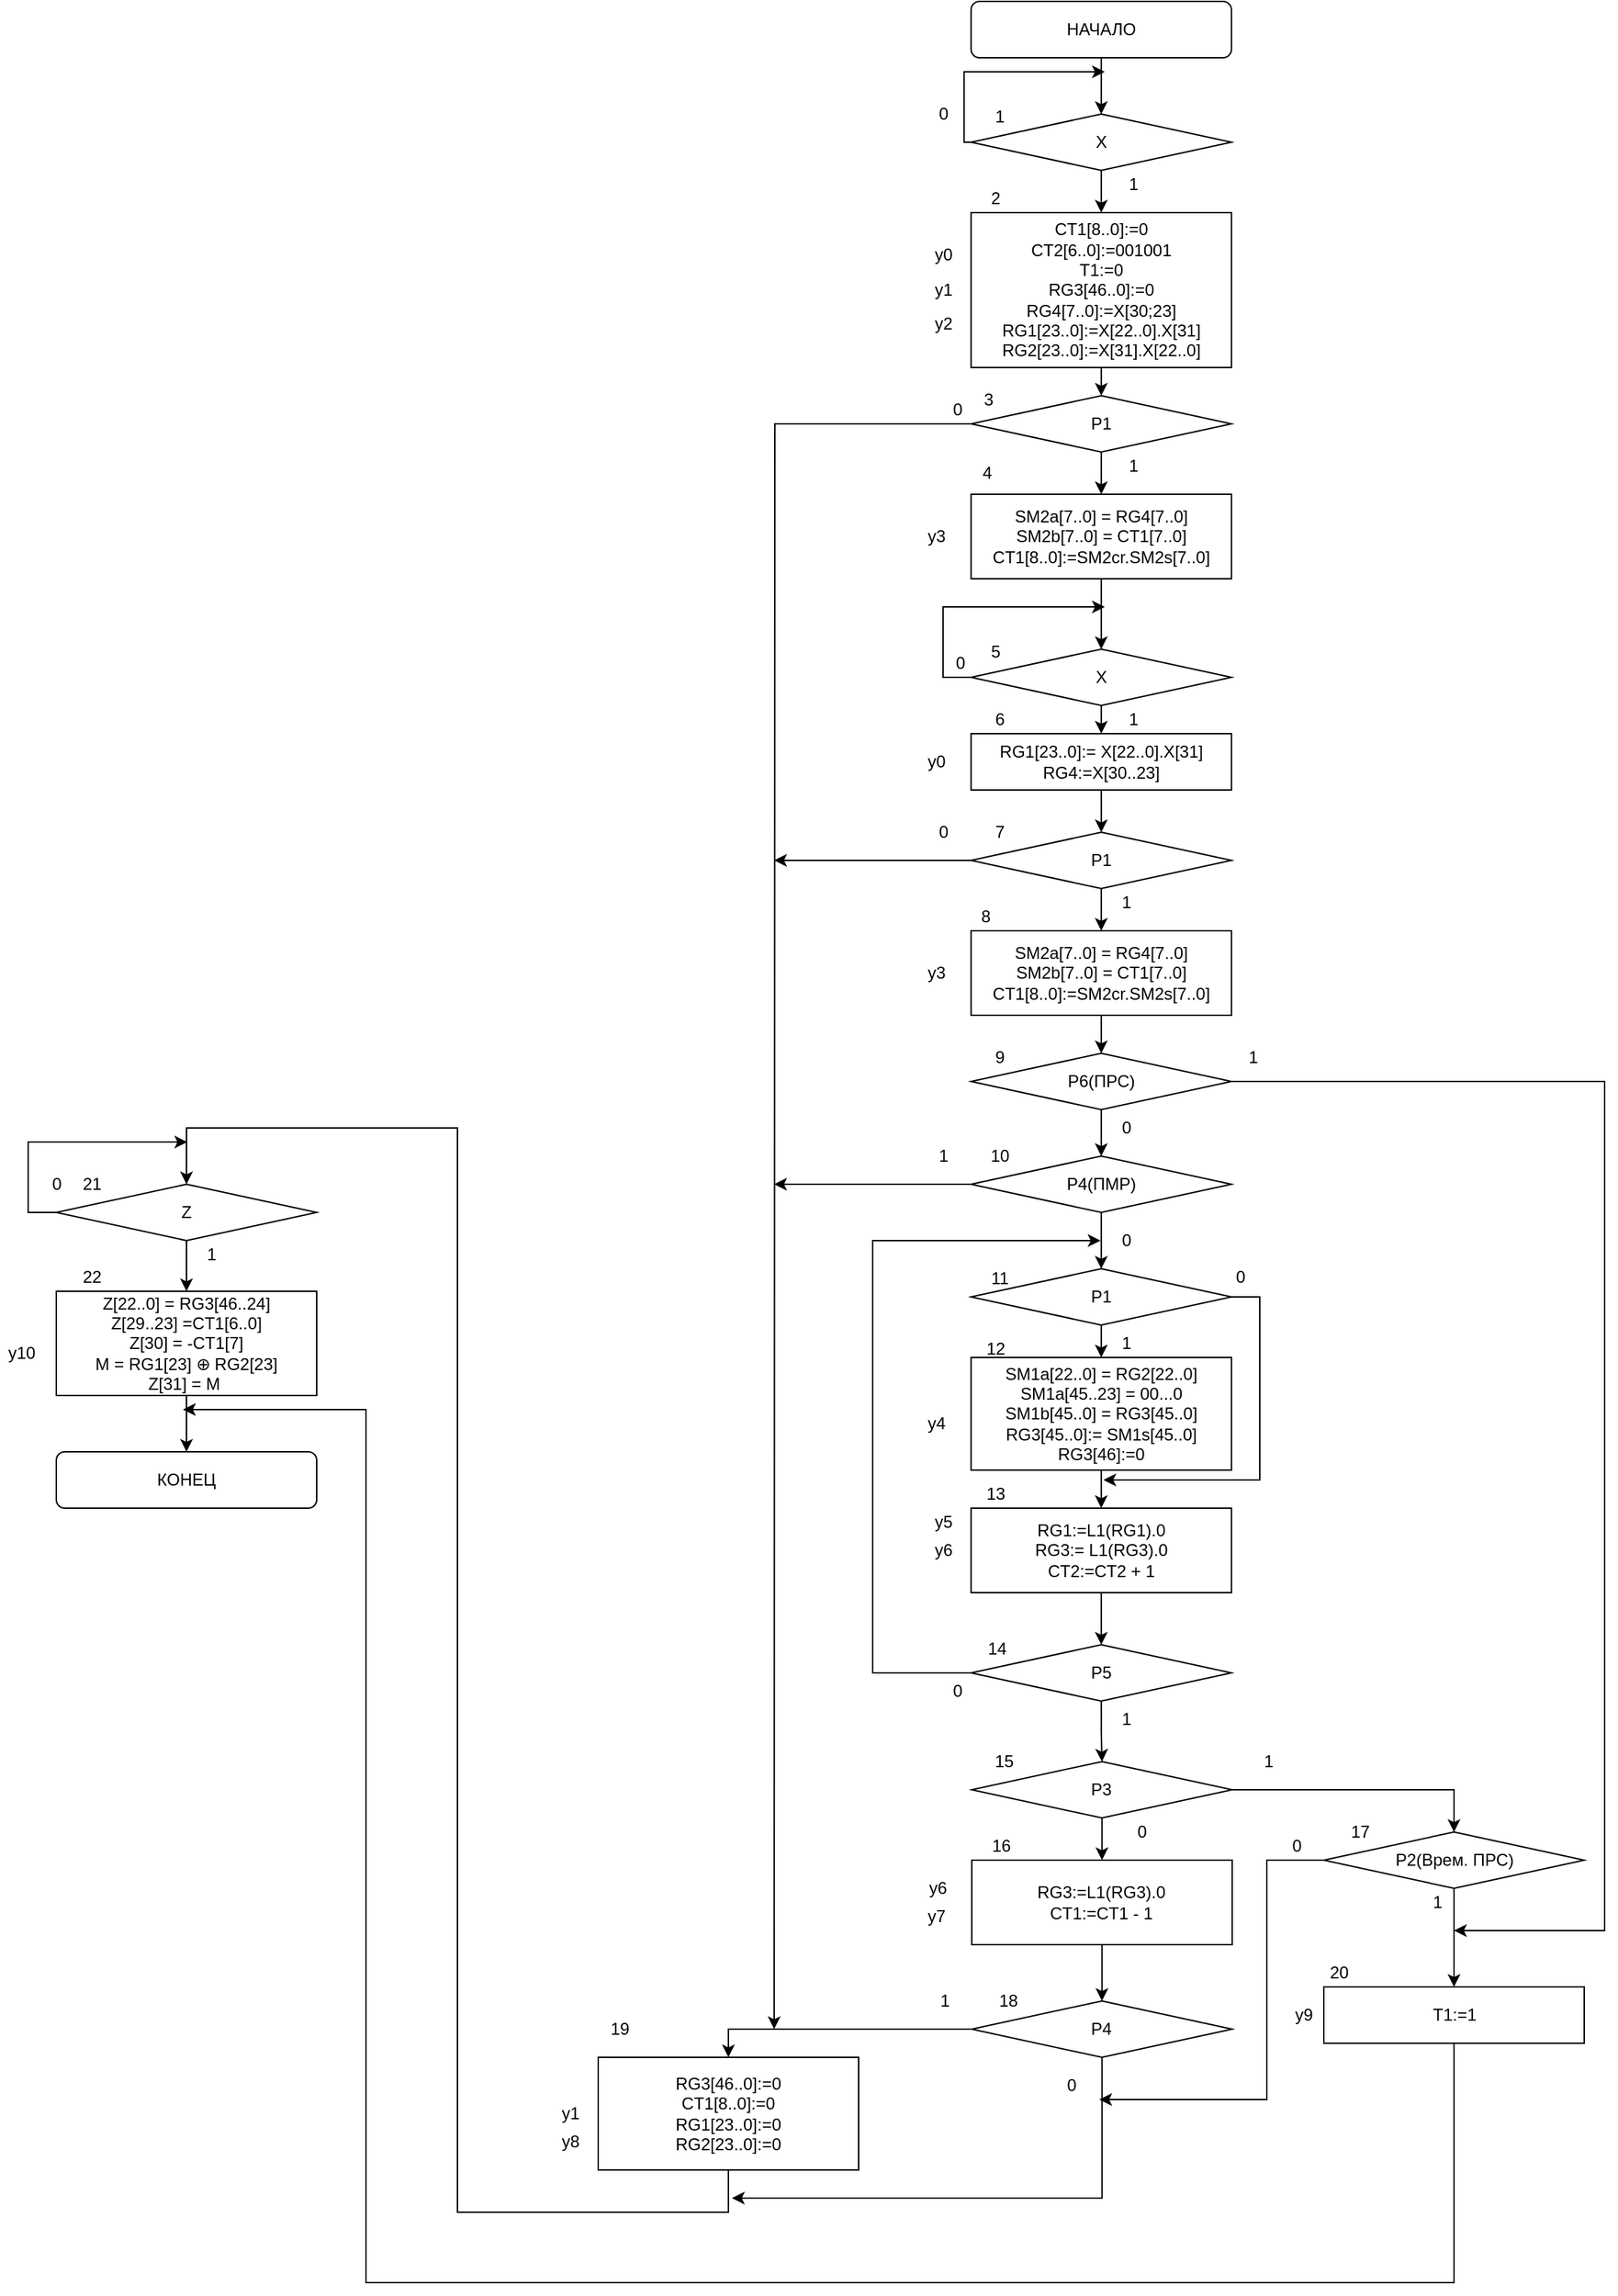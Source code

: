 <mxfile version="18.0.0" type="device"><diagram id="stLkTzRpvDTnw9LRpSov" name="Page-1"><mxGraphModel dx="1662" dy="865" grid="1" gridSize="10" guides="1" tooltips="1" connect="1" arrows="1" fold="1" page="1" pageScale="1" pageWidth="1169" pageHeight="1654" math="0" shadow="0"><root><mxCell id="0"/><mxCell id="1" parent="0"/><mxCell id="jHVl6IzcBRWaeeZbp5hg-3" style="edgeStyle=orthogonalEdgeStyle;rounded=0;orthogonalLoop=1;jettySize=auto;html=1;exitX=0.5;exitY=1;exitDx=0;exitDy=0;entryX=0.5;entryY=0;entryDx=0;entryDy=0;" parent="1" source="jHVl6IzcBRWaeeZbp5hg-1" target="jHVl6IzcBRWaeeZbp5hg-2" edge="1"><mxGeometry relative="1" as="geometry"/></mxCell><mxCell id="jHVl6IzcBRWaeeZbp5hg-1" value="НАЧАЛО" style="rounded=1;whiteSpace=wrap;html=1;" parent="1" vertex="1"><mxGeometry x="699.89" y="10" width="185" height="40" as="geometry"/></mxCell><mxCell id="jHVl6IzcBRWaeeZbp5hg-4" style="edgeStyle=orthogonalEdgeStyle;rounded=0;orthogonalLoop=1;jettySize=auto;html=1;exitX=0;exitY=0.5;exitDx=0;exitDy=0;" parent="1" source="jHVl6IzcBRWaeeZbp5hg-2" edge="1"><mxGeometry relative="1" as="geometry"><mxPoint x="794.89" y="60" as="targetPoint"/><Array as="points"><mxPoint x="694.89" y="110"/><mxPoint x="694.89" y="60"/></Array></mxGeometry></mxCell><mxCell id="jHVl6IzcBRWaeeZbp5hg-7" style="edgeStyle=orthogonalEdgeStyle;rounded=0;orthogonalLoop=1;jettySize=auto;html=1;exitX=0.5;exitY=1;exitDx=0;exitDy=0;entryX=0.5;entryY=0;entryDx=0;entryDy=0;" parent="1" source="jHVl6IzcBRWaeeZbp5hg-2" target="jHVl6IzcBRWaeeZbp5hg-6" edge="1"><mxGeometry relative="1" as="geometry"/></mxCell><mxCell id="jHVl6IzcBRWaeeZbp5hg-2" value="X" style="rhombus;whiteSpace=wrap;html=1;" parent="1" vertex="1"><mxGeometry x="699.89" y="90" width="185" height="40" as="geometry"/></mxCell><mxCell id="jHVl6IzcBRWaeeZbp5hg-5" value="0" style="text;html=1;align=center;verticalAlign=middle;resizable=0;points=[];autosize=1;strokeColor=none;fillColor=none;" parent="1" vertex="1"><mxGeometry x="670" y="80" width="20" height="20" as="geometry"/></mxCell><mxCell id="jHVl6IzcBRWaeeZbp5hg-10" style="edgeStyle=orthogonalEdgeStyle;rounded=0;orthogonalLoop=1;jettySize=auto;html=1;exitX=0.5;exitY=1;exitDx=0;exitDy=0;entryX=0.5;entryY=0;entryDx=0;entryDy=0;" parent="1" source="jHVl6IzcBRWaeeZbp5hg-6" target="jHVl6IzcBRWaeeZbp5hg-9" edge="1"><mxGeometry relative="1" as="geometry"/></mxCell><mxCell id="jHVl6IzcBRWaeeZbp5hg-6" value="CT1[8..0]:=0 &lt;br&gt;CT2[6..0]:=001001&lt;br&gt;T1:=0&lt;br&gt;RG3[46..0]:=0&lt;br&gt;RG4[7..0]:=X[30;23]&lt;br&gt;RG1[23..0]:=X[22..0].X[31]&lt;br&gt;RG2[23..0]:=X[31].X[22..0]" style="rounded=0;whiteSpace=wrap;html=1;" parent="1" vertex="1"><mxGeometry x="699.89" y="160" width="185" height="110" as="geometry"/></mxCell><mxCell id="jHVl6IzcBRWaeeZbp5hg-8" value="1" style="text;html=1;align=center;verticalAlign=middle;resizable=0;points=[];autosize=1;strokeColor=none;fillColor=none;" parent="1" vertex="1"><mxGeometry x="804.89" y="130" width="20" height="20" as="geometry"/></mxCell><mxCell id="jHVl6IzcBRWaeeZbp5hg-12" style="edgeStyle=orthogonalEdgeStyle;rounded=0;orthogonalLoop=1;jettySize=auto;html=1;exitX=0.5;exitY=1;exitDx=0;exitDy=0;entryX=0.5;entryY=0;entryDx=0;entryDy=0;" parent="1" source="jHVl6IzcBRWaeeZbp5hg-9" target="jHVl6IzcBRWaeeZbp5hg-11" edge="1"><mxGeometry relative="1" as="geometry"/></mxCell><mxCell id="jHVl6IzcBRWaeeZbp5hg-76" style="edgeStyle=orthogonalEdgeStyle;rounded=0;orthogonalLoop=1;jettySize=auto;html=1;exitX=0;exitY=0.5;exitDx=0;exitDy=0;" parent="1" source="jHVl6IzcBRWaeeZbp5hg-9" edge="1"><mxGeometry relative="1" as="geometry"><mxPoint x="560" y="1450" as="targetPoint"/></mxGeometry></mxCell><mxCell id="jHVl6IzcBRWaeeZbp5hg-9" value="P1" style="rhombus;whiteSpace=wrap;html=1;" parent="1" vertex="1"><mxGeometry x="699.89" y="290" width="185" height="40" as="geometry"/></mxCell><mxCell id="jHVl6IzcBRWaeeZbp5hg-19" style="edgeStyle=orthogonalEdgeStyle;rounded=0;orthogonalLoop=1;jettySize=auto;html=1;exitX=0.5;exitY=1;exitDx=0;exitDy=0;entryX=0.5;entryY=0;entryDx=0;entryDy=0;" parent="1" source="jHVl6IzcBRWaeeZbp5hg-11" target="jHVl6IzcBRWaeeZbp5hg-16" edge="1"><mxGeometry relative="1" as="geometry"/></mxCell><mxCell id="jHVl6IzcBRWaeeZbp5hg-11" value="SM2a[7..0] = RG4[7..0]&lt;br&gt;SM2b[7..0] = CT1[7..0]&lt;br&gt;CT1[8..0]:=SM2cr.SM2s[7..0]" style="rounded=0;whiteSpace=wrap;html=1;" parent="1" vertex="1"><mxGeometry x="699.89" y="360" width="185" height="60" as="geometry"/></mxCell><mxCell id="jHVl6IzcBRWaeeZbp5hg-13" value="1" style="text;html=1;align=center;verticalAlign=middle;resizable=0;points=[];autosize=1;strokeColor=none;fillColor=none;" parent="1" vertex="1"><mxGeometry x="804.89" y="330" width="20" height="20" as="geometry"/></mxCell><mxCell id="jHVl6IzcBRWaeeZbp5hg-15" style="edgeStyle=orthogonalEdgeStyle;rounded=0;orthogonalLoop=1;jettySize=auto;html=1;exitX=0;exitY=0.5;exitDx=0;exitDy=0;" parent="1" source="jHVl6IzcBRWaeeZbp5hg-16" edge="1"><mxGeometry relative="1" as="geometry"><mxPoint x="794.89" y="440" as="targetPoint"/><Array as="points"><mxPoint x="680" y="490"/><mxPoint x="680" y="440"/></Array></mxGeometry></mxCell><mxCell id="jHVl6IzcBRWaeeZbp5hg-21" style="edgeStyle=orthogonalEdgeStyle;rounded=0;orthogonalLoop=1;jettySize=auto;html=1;exitX=0.5;exitY=1;exitDx=0;exitDy=0;entryX=0.5;entryY=0;entryDx=0;entryDy=0;" parent="1" source="jHVl6IzcBRWaeeZbp5hg-16" target="jHVl6IzcBRWaeeZbp5hg-20" edge="1"><mxGeometry relative="1" as="geometry"/></mxCell><mxCell id="jHVl6IzcBRWaeeZbp5hg-16" value="X" style="rhombus;whiteSpace=wrap;html=1;" parent="1" vertex="1"><mxGeometry x="699.89" y="470" width="185" height="40" as="geometry"/></mxCell><mxCell id="jHVl6IzcBRWaeeZbp5hg-17" value="0" style="text;html=1;align=center;verticalAlign=middle;resizable=0;points=[];autosize=1;strokeColor=none;fillColor=none;" parent="1" vertex="1"><mxGeometry x="682" y="470" width="20" height="20" as="geometry"/></mxCell><mxCell id="jHVl6IzcBRWaeeZbp5hg-18" value="1" style="text;html=1;align=center;verticalAlign=middle;resizable=0;points=[];autosize=1;strokeColor=none;fillColor=none;" parent="1" vertex="1"><mxGeometry x="804.89" y="510" width="20" height="20" as="geometry"/></mxCell><mxCell id="jHVl6IzcBRWaeeZbp5hg-23" style="edgeStyle=orthogonalEdgeStyle;rounded=0;orthogonalLoop=1;jettySize=auto;html=1;exitX=0.5;exitY=1;exitDx=0;exitDy=0;" parent="1" source="jHVl6IzcBRWaeeZbp5hg-20" target="jHVl6IzcBRWaeeZbp5hg-22" edge="1"><mxGeometry relative="1" as="geometry"/></mxCell><mxCell id="jHVl6IzcBRWaeeZbp5hg-20" value="RG1[23..0]:= X[22..0].X[31]&lt;br&gt;RG4:=X[30..23]" style="rounded=0;whiteSpace=wrap;html=1;" parent="1" vertex="1"><mxGeometry x="699.89" y="530" width="185" height="40" as="geometry"/></mxCell><mxCell id="jHVl6IzcBRWaeeZbp5hg-28" style="edgeStyle=orthogonalEdgeStyle;rounded=0;orthogonalLoop=1;jettySize=auto;html=1;exitX=0.5;exitY=1;exitDx=0;exitDy=0;entryX=0.5;entryY=0;entryDx=0;entryDy=0;" parent="1" source="jHVl6IzcBRWaeeZbp5hg-22" target="jHVl6IzcBRWaeeZbp5hg-27" edge="1"><mxGeometry relative="1" as="geometry"/></mxCell><mxCell id="jHVl6IzcBRWaeeZbp5hg-78" style="edgeStyle=orthogonalEdgeStyle;rounded=0;orthogonalLoop=1;jettySize=auto;html=1;exitX=0;exitY=0.5;exitDx=0;exitDy=0;" parent="1" source="jHVl6IzcBRWaeeZbp5hg-22" edge="1"><mxGeometry relative="1" as="geometry"><mxPoint x="560" y="620" as="targetPoint"/></mxGeometry></mxCell><mxCell id="jHVl6IzcBRWaeeZbp5hg-22" value="P1" style="rhombus;whiteSpace=wrap;html=1;" parent="1" vertex="1"><mxGeometry x="699.89" y="600" width="185" height="40" as="geometry"/></mxCell><mxCell id="jHVl6IzcBRWaeeZbp5hg-31" style="edgeStyle=orthogonalEdgeStyle;rounded=0;orthogonalLoop=1;jettySize=auto;html=1;exitX=0.5;exitY=1;exitDx=0;exitDy=0;entryX=0.5;entryY=0;entryDx=0;entryDy=0;" parent="1" source="jHVl6IzcBRWaeeZbp5hg-27" target="jHVl6IzcBRWaeeZbp5hg-30" edge="1"><mxGeometry relative="1" as="geometry"/></mxCell><mxCell id="jHVl6IzcBRWaeeZbp5hg-27" value="SM2a[7..0] = RG4[7..0]&lt;br&gt;SM2b[7..0] = CT1[7..0]&lt;br&gt;CT1[8..0]:=SM2cr.SM2s[7..0]" style="rounded=0;whiteSpace=wrap;html=1;" parent="1" vertex="1"><mxGeometry x="699.89" y="670" width="185" height="60" as="geometry"/></mxCell><mxCell id="jHVl6IzcBRWaeeZbp5hg-29" value="1" style="text;html=1;align=center;verticalAlign=middle;resizable=0;points=[];autosize=1;strokeColor=none;fillColor=none;" parent="1" vertex="1"><mxGeometry x="799.89" y="640" width="20" height="20" as="geometry"/></mxCell><mxCell id="jHVl6IzcBRWaeeZbp5hg-33" style="edgeStyle=orthogonalEdgeStyle;rounded=0;orthogonalLoop=1;jettySize=auto;html=1;exitX=0.5;exitY=1;exitDx=0;exitDy=0;entryX=0.5;entryY=0;entryDx=0;entryDy=0;" parent="1" source="jHVl6IzcBRWaeeZbp5hg-30" target="jHVl6IzcBRWaeeZbp5hg-32" edge="1"><mxGeometry relative="1" as="geometry"><Array as="points"><mxPoint x="792.89" y="797"/></Array></mxGeometry></mxCell><mxCell id="jHVl6IzcBRWaeeZbp5hg-81" style="edgeStyle=orthogonalEdgeStyle;rounded=0;orthogonalLoop=1;jettySize=auto;html=1;exitX=1;exitY=0.5;exitDx=0;exitDy=0;" parent="1" source="jHVl6IzcBRWaeeZbp5hg-30" edge="1"><mxGeometry relative="1" as="geometry"><mxPoint x="1043" y="1380" as="targetPoint"/><Array as="points"><mxPoint x="1150" y="777"/><mxPoint x="1150" y="1380"/></Array></mxGeometry></mxCell><mxCell id="jHVl6IzcBRWaeeZbp5hg-30" value="P6(ПРС)" style="rhombus;whiteSpace=wrap;html=1;" parent="1" vertex="1"><mxGeometry x="699.89" y="757" width="185" height="40" as="geometry"/></mxCell><mxCell id="jHVl6IzcBRWaeeZbp5hg-36" style="edgeStyle=orthogonalEdgeStyle;rounded=0;orthogonalLoop=1;jettySize=auto;html=1;exitX=0.5;exitY=1;exitDx=0;exitDy=0;entryX=0.5;entryY=0;entryDx=0;entryDy=0;" parent="1" source="jHVl6IzcBRWaeeZbp5hg-32" target="jHVl6IzcBRWaeeZbp5hg-35" edge="1"><mxGeometry relative="1" as="geometry"/></mxCell><mxCell id="jHVl6IzcBRWaeeZbp5hg-80" style="edgeStyle=orthogonalEdgeStyle;rounded=0;orthogonalLoop=1;jettySize=auto;html=1;exitX=0;exitY=0.5;exitDx=0;exitDy=0;" parent="1" source="jHVl6IzcBRWaeeZbp5hg-32" edge="1"><mxGeometry relative="1" as="geometry"><mxPoint x="560" y="850" as="targetPoint"/></mxGeometry></mxCell><mxCell id="jHVl6IzcBRWaeeZbp5hg-32" value="P4(ПМР)" style="rhombus;whiteSpace=wrap;html=1;" parent="1" vertex="1"><mxGeometry x="699.89" y="830" width="185" height="40" as="geometry"/></mxCell><mxCell id="jHVl6IzcBRWaeeZbp5hg-34" value="0" style="text;html=1;align=center;verticalAlign=middle;resizable=0;points=[];autosize=1;strokeColor=none;fillColor=none;" parent="1" vertex="1"><mxGeometry x="799.89" y="800" width="20" height="20" as="geometry"/></mxCell><mxCell id="jHVl6IzcBRWaeeZbp5hg-38" style="edgeStyle=orthogonalEdgeStyle;rounded=0;orthogonalLoop=1;jettySize=auto;html=1;exitX=0.5;exitY=1;exitDx=0;exitDy=0;entryX=0.5;entryY=0;entryDx=0;entryDy=0;" parent="1" source="jHVl6IzcBRWaeeZbp5hg-35" target="jHVl6IzcBRWaeeZbp5hg-37" edge="1"><mxGeometry relative="1" as="geometry"/></mxCell><mxCell id="jHVl6IzcBRWaeeZbp5hg-46" style="edgeStyle=orthogonalEdgeStyle;rounded=0;orthogonalLoop=1;jettySize=auto;html=1;exitX=1;exitY=0.5;exitDx=0;exitDy=0;" parent="1" source="jHVl6IzcBRWaeeZbp5hg-35" edge="1"><mxGeometry relative="1" as="geometry"><mxPoint x="793.89" y="1060" as="targetPoint"/><Array as="points"><mxPoint x="905" y="930"/><mxPoint x="905" y="1060"/></Array></mxGeometry></mxCell><mxCell id="jHVl6IzcBRWaeeZbp5hg-35" value="P1" style="rhombus;whiteSpace=wrap;html=1;" parent="1" vertex="1"><mxGeometry x="699.89" y="910" width="185" height="40" as="geometry"/></mxCell><mxCell id="jHVl6IzcBRWaeeZbp5hg-50" style="edgeStyle=orthogonalEdgeStyle;rounded=0;orthogonalLoop=1;jettySize=auto;html=1;exitX=0.5;exitY=1;exitDx=0;exitDy=0;entryX=0.5;entryY=0;entryDx=0;entryDy=0;" parent="1" source="jHVl6IzcBRWaeeZbp5hg-37" target="jHVl6IzcBRWaeeZbp5hg-43" edge="1"><mxGeometry relative="1" as="geometry"/></mxCell><mxCell id="jHVl6IzcBRWaeeZbp5hg-37" value="SM1a[22..0] = RG2[22..0]&lt;br&gt;SM1a[45..23] = 00...0&lt;br&gt;SM1b[45..0] = RG3[45..0]&lt;br&gt;RG3[45..0]:= SM1s[45..0]&lt;br&gt;RG3[46]:=0" style="rounded=0;whiteSpace=wrap;html=1;" parent="1" vertex="1"><mxGeometry x="699.89" y="973" width="185" height="80" as="geometry"/></mxCell><mxCell id="jHVl6IzcBRWaeeZbp5hg-39" value="1" style="text;html=1;align=center;verticalAlign=middle;resizable=0;points=[];autosize=1;strokeColor=none;fillColor=none;" parent="1" vertex="1"><mxGeometry x="800" y="953" width="20" height="20" as="geometry"/></mxCell><mxCell id="jHVl6IzcBRWaeeZbp5hg-40" value="0" style="text;html=1;align=center;verticalAlign=middle;resizable=0;points=[];autosize=1;strokeColor=none;fillColor=none;" parent="1" vertex="1"><mxGeometry x="799.89" y="880" width="20" height="20" as="geometry"/></mxCell><mxCell id="86YLc0sissv_kFq-HeKV-4" style="edgeStyle=orthogonalEdgeStyle;rounded=0;orthogonalLoop=1;jettySize=auto;html=1;exitX=0.5;exitY=1;exitDx=0;exitDy=0;entryX=0.5;entryY=0;entryDx=0;entryDy=0;" parent="1" source="jHVl6IzcBRWaeeZbp5hg-41" target="jHVl6IzcBRWaeeZbp5hg-56" edge="1"><mxGeometry relative="1" as="geometry"/></mxCell><mxCell id="jHVl6IzcBRWaeeZbp5hg-41" value="P5" style="rhombus;whiteSpace=wrap;html=1;" parent="1" vertex="1"><mxGeometry x="699.89" y="1177" width="185" height="40" as="geometry"/></mxCell><mxCell id="86YLc0sissv_kFq-HeKV-2" style="edgeStyle=orthogonalEdgeStyle;rounded=0;orthogonalLoop=1;jettySize=auto;html=1;exitX=0.5;exitY=1;exitDx=0;exitDy=0;entryX=0.5;entryY=0;entryDx=0;entryDy=0;" parent="1" source="jHVl6IzcBRWaeeZbp5hg-43" target="jHVl6IzcBRWaeeZbp5hg-41" edge="1"><mxGeometry relative="1" as="geometry"/></mxCell><mxCell id="jHVl6IzcBRWaeeZbp5hg-43" value="RG1:=L1(RG1).0&lt;br&gt;RG3:= L1(RG3).0&lt;br&gt;CT2:=CT2 + 1" style="rounded=0;whiteSpace=wrap;html=1;" parent="1" vertex="1"><mxGeometry x="699.89" y="1080" width="185" height="60" as="geometry"/></mxCell><mxCell id="jHVl6IzcBRWaeeZbp5hg-49" value="0" style="text;html=1;align=center;verticalAlign=middle;resizable=0;points=[];autosize=1;strokeColor=none;fillColor=none;" parent="1" vertex="1"><mxGeometry x="880.5" y="906" width="20" height="20" as="geometry"/></mxCell><mxCell id="jHVl6IzcBRWaeeZbp5hg-55" style="edgeStyle=orthogonalEdgeStyle;rounded=0;orthogonalLoop=1;jettySize=auto;html=1;exitX=0;exitY=0.5;exitDx=0;exitDy=0;" parent="1" source="jHVl6IzcBRWaeeZbp5hg-41" edge="1"><mxGeometry relative="1" as="geometry"><mxPoint x="791.89" y="890" as="targetPoint"/><Array as="points"><mxPoint x="630" y="1197"/><mxPoint x="630" y="890"/></Array><mxPoint x="630" y="1360" as="sourcePoint"/></mxGeometry></mxCell><mxCell id="jHVl6IzcBRWaeeZbp5hg-60" style="edgeStyle=orthogonalEdgeStyle;rounded=0;orthogonalLoop=1;jettySize=auto;html=1;exitX=0.5;exitY=1;exitDx=0;exitDy=0;entryX=0.5;entryY=0;entryDx=0;entryDy=0;" parent="1" source="jHVl6IzcBRWaeeZbp5hg-56" target="jHVl6IzcBRWaeeZbp5hg-59" edge="1"><mxGeometry relative="1" as="geometry"/></mxCell><mxCell id="jHVl6IzcBRWaeeZbp5hg-65" style="edgeStyle=orthogonalEdgeStyle;rounded=0;orthogonalLoop=1;jettySize=auto;html=1;exitX=1;exitY=0.5;exitDx=0;exitDy=0;entryX=0.5;entryY=0;entryDx=0;entryDy=0;" parent="1" source="jHVl6IzcBRWaeeZbp5hg-56" target="jHVl6IzcBRWaeeZbp5hg-64" edge="1"><mxGeometry relative="1" as="geometry"/></mxCell><mxCell id="jHVl6IzcBRWaeeZbp5hg-56" value="P3" style="rhombus;whiteSpace=wrap;html=1;" parent="1" vertex="1"><mxGeometry x="700.39" y="1260" width="185" height="40" as="geometry"/></mxCell><mxCell id="jHVl6IzcBRWaeeZbp5hg-68" style="edgeStyle=orthogonalEdgeStyle;rounded=0;orthogonalLoop=1;jettySize=auto;html=1;exitX=0.5;exitY=1;exitDx=0;exitDy=0;entryX=0.5;entryY=0;entryDx=0;entryDy=0;" parent="1" source="jHVl6IzcBRWaeeZbp5hg-59" target="jHVl6IzcBRWaeeZbp5hg-67" edge="1"><mxGeometry relative="1" as="geometry"/></mxCell><mxCell id="jHVl6IzcBRWaeeZbp5hg-59" value="RG3:=L1(RG3).0&lt;br&gt;CT1:=CT1 - 1" style="rounded=0;whiteSpace=wrap;html=1;" parent="1" vertex="1"><mxGeometry x="700.39" y="1330" width="185" height="60" as="geometry"/></mxCell><mxCell id="jHVl6IzcBRWaeeZbp5hg-61" value="0" style="text;html=1;align=center;verticalAlign=middle;resizable=0;points=[];autosize=1;strokeColor=none;fillColor=none;" parent="1" vertex="1"><mxGeometry x="810.5" y="1300" width="20" height="20" as="geometry"/></mxCell><mxCell id="jHVl6IzcBRWaeeZbp5hg-87" style="edgeStyle=orthogonalEdgeStyle;rounded=0;orthogonalLoop=1;jettySize=auto;html=1;exitX=0.5;exitY=1;exitDx=0;exitDy=0;entryX=0.5;entryY=0;entryDx=0;entryDy=0;" parent="1" source="jHVl6IzcBRWaeeZbp5hg-64" target="jHVl6IzcBRWaeeZbp5hg-86" edge="1"><mxGeometry relative="1" as="geometry"/></mxCell><mxCell id="jHVl6IzcBRWaeeZbp5hg-89" style="edgeStyle=orthogonalEdgeStyle;rounded=0;orthogonalLoop=1;jettySize=auto;html=1;exitX=0;exitY=0.5;exitDx=0;exitDy=0;" parent="1" source="jHVl6IzcBRWaeeZbp5hg-64" edge="1"><mxGeometry relative="1" as="geometry"><mxPoint x="791" y="1500" as="targetPoint"/><Array as="points"><mxPoint x="910" y="1330"/><mxPoint x="910" y="1500"/></Array></mxGeometry></mxCell><mxCell id="jHVl6IzcBRWaeeZbp5hg-64" value="P2(Врем. ПРС)" style="rhombus;whiteSpace=wrap;html=1;" parent="1" vertex="1"><mxGeometry x="950.5" y="1310" width="185" height="40" as="geometry"/></mxCell><mxCell id="jHVl6IzcBRWaeeZbp5hg-66" value="1" style="text;html=1;align=center;verticalAlign=middle;resizable=0;points=[];autosize=1;strokeColor=none;fillColor=none;" parent="1" vertex="1"><mxGeometry x="900.5" y="1250" width="20" height="20" as="geometry"/></mxCell><mxCell id="jHVl6IzcBRWaeeZbp5hg-70" style="edgeStyle=orthogonalEdgeStyle;rounded=0;orthogonalLoop=1;jettySize=auto;html=1;exitX=0;exitY=0.5;exitDx=0;exitDy=0;entryX=0.5;entryY=0;entryDx=0;entryDy=0;" parent="1" source="jHVl6IzcBRWaeeZbp5hg-67" target="jHVl6IzcBRWaeeZbp5hg-69" edge="1"><mxGeometry relative="1" as="geometry"/></mxCell><mxCell id="jHVl6IzcBRWaeeZbp5hg-94" style="edgeStyle=orthogonalEdgeStyle;rounded=0;orthogonalLoop=1;jettySize=auto;html=1;exitX=0.5;exitY=1;exitDx=0;exitDy=0;" parent="1" source="jHVl6IzcBRWaeeZbp5hg-67" edge="1"><mxGeometry relative="1" as="geometry"><mxPoint x="530" y="1570" as="targetPoint"/><Array as="points"><mxPoint x="793" y="1570"/><mxPoint x="640" y="1570"/></Array></mxGeometry></mxCell><mxCell id="jHVl6IzcBRWaeeZbp5hg-67" value="P4" style="rhombus;whiteSpace=wrap;html=1;" parent="1" vertex="1"><mxGeometry x="700.39" y="1430" width="185" height="40" as="geometry"/></mxCell><mxCell id="jHVl6IzcBRWaeeZbp5hg-93" style="edgeStyle=orthogonalEdgeStyle;rounded=0;orthogonalLoop=1;jettySize=auto;html=1;exitX=0.5;exitY=1;exitDx=0;exitDy=0;entryX=0.5;entryY=0;entryDx=0;entryDy=0;" parent="1" source="jHVl6IzcBRWaeeZbp5hg-69" target="jHVl6IzcBRWaeeZbp5hg-92" edge="1"><mxGeometry relative="1" as="geometry"><Array as="points"><mxPoint x="528" y="1580"/><mxPoint x="335" y="1580"/><mxPoint x="335" y="810"/><mxPoint x="143" y="810"/></Array></mxGeometry></mxCell><mxCell id="jHVl6IzcBRWaeeZbp5hg-69" value="RG3[46..0]:=0&lt;br&gt;CT1[8..0]:=0&lt;br&gt;RG1[23..0]:=0&lt;br&gt;RG2[23..0]:=0" style="rounded=0;whiteSpace=wrap;html=1;" parent="1" vertex="1"><mxGeometry x="435" y="1470" width="185" height="80" as="geometry"/></mxCell><mxCell id="jHVl6IzcBRWaeeZbp5hg-72" value="1" style="text;html=1;align=center;verticalAlign=middle;resizable=0;points=[];autosize=1;strokeColor=none;fillColor=none;" parent="1" vertex="1"><mxGeometry x="670" y="820" width="20" height="20" as="geometry"/></mxCell><mxCell id="jHVl6IzcBRWaeeZbp5hg-74" value="1" style="text;html=1;align=center;verticalAlign=middle;resizable=0;points=[];autosize=1;strokeColor=none;fillColor=none;" parent="1" vertex="1"><mxGeometry x="670.5" y="1420" width="20" height="20" as="geometry"/></mxCell><mxCell id="jHVl6IzcBRWaeeZbp5hg-77" value="0" style="text;html=1;align=center;verticalAlign=middle;resizable=0;points=[];autosize=1;strokeColor=none;fillColor=none;" parent="1" vertex="1"><mxGeometry x="680" y="290" width="20" height="20" as="geometry"/></mxCell><mxCell id="jHVl6IzcBRWaeeZbp5hg-79" value="0" style="text;html=1;align=center;verticalAlign=middle;resizable=0;points=[];autosize=1;strokeColor=none;fillColor=none;" parent="1" vertex="1"><mxGeometry x="670" y="590" width="20" height="20" as="geometry"/></mxCell><mxCell id="jHVl6IzcBRWaeeZbp5hg-82" value="1" style="text;html=1;align=center;verticalAlign=middle;resizable=0;points=[];autosize=1;strokeColor=none;fillColor=none;" parent="1" vertex="1"><mxGeometry x="890" y="750" width="20" height="20" as="geometry"/></mxCell><mxCell id="jHVl6IzcBRWaeeZbp5hg-103" style="edgeStyle=orthogonalEdgeStyle;rounded=0;orthogonalLoop=1;jettySize=auto;html=1;exitX=0.5;exitY=1;exitDx=0;exitDy=0;fontFamily=Helvetica;fontSize=12;" parent="1" source="jHVl6IzcBRWaeeZbp5hg-86" edge="1"><mxGeometry relative="1" as="geometry"><mxPoint x="140" y="1010" as="targetPoint"/><Array as="points"><mxPoint x="1043" y="1630"/><mxPoint x="270" y="1630"/><mxPoint x="270" y="1010"/></Array></mxGeometry></mxCell><mxCell id="jHVl6IzcBRWaeeZbp5hg-86" value="T1:=1" style="rounded=0;whiteSpace=wrap;html=1;" parent="1" vertex="1"><mxGeometry x="950.5" y="1420" width="185" height="40" as="geometry"/></mxCell><mxCell id="jHVl6IzcBRWaeeZbp5hg-88" value="1" style="text;html=1;align=center;verticalAlign=middle;resizable=0;points=[];autosize=1;strokeColor=none;fillColor=none;" parent="1" vertex="1"><mxGeometry x="1020.5" y="1350" width="20" height="20" as="geometry"/></mxCell><mxCell id="jHVl6IzcBRWaeeZbp5hg-90" value="0" style="text;html=1;align=center;verticalAlign=middle;resizable=0;points=[];autosize=1;strokeColor=none;fillColor=none;" parent="1" vertex="1"><mxGeometry x="920.5" y="1310" width="20" height="20" as="geometry"/></mxCell><mxCell id="jHVl6IzcBRWaeeZbp5hg-96" style="edgeStyle=orthogonalEdgeStyle;rounded=0;orthogonalLoop=1;jettySize=auto;html=1;exitX=0;exitY=0.5;exitDx=0;exitDy=0;" parent="1" source="jHVl6IzcBRWaeeZbp5hg-92" edge="1"><mxGeometry relative="1" as="geometry"><mxPoint x="143" y="820" as="targetPoint"/><Array as="points"><mxPoint x="30" y="870"/><mxPoint x="30" y="820"/></Array></mxGeometry></mxCell><mxCell id="jHVl6IzcBRWaeeZbp5hg-99" style="edgeStyle=orthogonalEdgeStyle;rounded=0;orthogonalLoop=1;jettySize=auto;html=1;exitX=0.5;exitY=1;exitDx=0;exitDy=0;entryX=0.5;entryY=0;entryDx=0;entryDy=0;" parent="1" source="jHVl6IzcBRWaeeZbp5hg-92" target="jHVl6IzcBRWaeeZbp5hg-98" edge="1"><mxGeometry relative="1" as="geometry"/></mxCell><mxCell id="jHVl6IzcBRWaeeZbp5hg-92" value="Z" style="rhombus;whiteSpace=wrap;html=1;" parent="1" vertex="1"><mxGeometry x="50" y="850" width="185" height="40" as="geometry"/></mxCell><mxCell id="jHVl6IzcBRWaeeZbp5hg-95" value="0" style="text;html=1;align=center;verticalAlign=middle;resizable=0;points=[];autosize=1;strokeColor=none;fillColor=none;" parent="1" vertex="1"><mxGeometry x="760.5" y="1480" width="20" height="20" as="geometry"/></mxCell><mxCell id="jHVl6IzcBRWaeeZbp5hg-97" value="0" style="text;html=1;align=center;verticalAlign=middle;resizable=0;points=[];autosize=1;strokeColor=none;fillColor=none;" parent="1" vertex="1"><mxGeometry x="40" y="840" width="20" height="20" as="geometry"/></mxCell><mxCell id="jHVl6IzcBRWaeeZbp5hg-102" style="edgeStyle=orthogonalEdgeStyle;rounded=0;orthogonalLoop=1;jettySize=auto;html=1;exitX=0.5;exitY=1;exitDx=0;exitDy=0;entryX=0.5;entryY=0;entryDx=0;entryDy=0;fontFamily=Helvetica;fontSize=12;" parent="1" source="jHVl6IzcBRWaeeZbp5hg-98" target="jHVl6IzcBRWaeeZbp5hg-101" edge="1"><mxGeometry relative="1" as="geometry"/></mxCell><mxCell id="jHVl6IzcBRWaeeZbp5hg-98" value="Z[22..0] = RG3[46..24]&lt;br&gt;Z[29..23] =CT1[6..0]&lt;br&gt;Z[30] = -CT1[7]&lt;br&gt;M = RG1[23]&amp;nbsp;&lt;span style=&quot;line-height: 12.84px&quot;&gt;⊕&lt;font face=&quot;cambria math, serif&quot;&gt;&amp;nbsp;&lt;/font&gt;RG2[23]&lt;/span&gt;&lt;br&gt;Z[31] = M&amp;nbsp;" style="rounded=0;whiteSpace=wrap;html=1;" parent="1" vertex="1"><mxGeometry x="50" y="926" width="185" height="74" as="geometry"/></mxCell><mxCell id="jHVl6IzcBRWaeeZbp5hg-100" value="1" style="text;html=1;align=center;verticalAlign=middle;resizable=0;points=[];autosize=1;strokeColor=none;fillColor=none;fontSize=12;fontFamily=Helvetica;" parent="1" vertex="1"><mxGeometry x="150" y="890" width="20" height="20" as="geometry"/></mxCell><mxCell id="jHVl6IzcBRWaeeZbp5hg-101" value="КОНЕЦ" style="rounded=1;whiteSpace=wrap;html=1;" parent="1" vertex="1"><mxGeometry x="50" y="1040" width="185" height="40" as="geometry"/></mxCell><mxCell id="jHVl6IzcBRWaeeZbp5hg-104" value="y1" style="text;html=1;align=center;verticalAlign=middle;resizable=0;points=[];autosize=1;strokeColor=none;fillColor=none;fontSize=12;fontFamily=Helvetica;" parent="1" vertex="1"><mxGeometry x="665" y="205" width="30" height="20" as="geometry"/></mxCell><mxCell id="jHVl6IzcBRWaeeZbp5hg-105" value="y0" style="text;html=1;align=center;verticalAlign=middle;resizable=0;points=[];autosize=1;strokeColor=none;fillColor=none;fontSize=12;fontFamily=Helvetica;" parent="1" vertex="1"><mxGeometry x="665" y="180" width="30" height="20" as="geometry"/></mxCell><mxCell id="jHVl6IzcBRWaeeZbp5hg-106" value="y3" style="text;html=1;align=center;verticalAlign=middle;resizable=0;points=[];autosize=1;strokeColor=none;fillColor=none;fontSize=12;fontFamily=Helvetica;" parent="1" vertex="1"><mxGeometry x="660" y="380" width="30" height="20" as="geometry"/></mxCell><mxCell id="jHVl6IzcBRWaeeZbp5hg-107" value="y0" style="text;html=1;align=center;verticalAlign=middle;resizable=0;points=[];autosize=1;strokeColor=none;fillColor=none;fontSize=12;fontFamily=Helvetica;" parent="1" vertex="1"><mxGeometry x="660" y="540" width="30" height="20" as="geometry"/></mxCell><mxCell id="jHVl6IzcBRWaeeZbp5hg-108" value="y3" style="text;html=1;align=center;verticalAlign=middle;resizable=0;points=[];autosize=1;strokeColor=none;fillColor=none;fontSize=12;fontFamily=Helvetica;" parent="1" vertex="1"><mxGeometry x="660" y="690" width="30" height="20" as="geometry"/></mxCell><mxCell id="jHVl6IzcBRWaeeZbp5hg-109" value="y4" style="text;html=1;align=center;verticalAlign=middle;resizable=0;points=[];autosize=1;strokeColor=none;fillColor=none;fontSize=12;fontFamily=Helvetica;" parent="1" vertex="1"><mxGeometry x="660" y="1010" width="30" height="20" as="geometry"/></mxCell><mxCell id="jHVl6IzcBRWaeeZbp5hg-110" value="y5" style="text;html=1;align=center;verticalAlign=middle;resizable=0;points=[];autosize=1;strokeColor=none;fillColor=none;fontSize=12;fontFamily=Helvetica;" parent="1" vertex="1"><mxGeometry x="665" y="1080" width="30" height="20" as="geometry"/></mxCell><mxCell id="jHVl6IzcBRWaeeZbp5hg-112" value="y7" style="text;html=1;align=center;verticalAlign=middle;resizable=0;points=[];autosize=1;strokeColor=none;fillColor=none;fontSize=12;fontFamily=Helvetica;" parent="1" vertex="1"><mxGeometry x="660" y="1360" width="30" height="20" as="geometry"/></mxCell><mxCell id="jHVl6IzcBRWaeeZbp5hg-113" value="y8" style="text;html=1;align=center;verticalAlign=middle;resizable=0;points=[];autosize=1;strokeColor=none;fillColor=none;fontSize=12;fontFamily=Helvetica;" parent="1" vertex="1"><mxGeometry x="400" y="1520" width="30" height="20" as="geometry"/></mxCell><mxCell id="jHVl6IzcBRWaeeZbp5hg-114" value="у1" style="text;html=1;align=center;verticalAlign=middle;resizable=0;points=[];autosize=1;strokeColor=none;fillColor=none;fontSize=12;fontFamily=Helvetica;" parent="1" vertex="1"><mxGeometry x="400" y="1500" width="30" height="20" as="geometry"/></mxCell><mxCell id="jHVl6IzcBRWaeeZbp5hg-115" value="y10" style="text;html=1;align=center;verticalAlign=middle;resizable=0;points=[];autosize=1;strokeColor=none;fillColor=none;fontSize=12;fontFamily=Helvetica;" parent="1" vertex="1"><mxGeometry x="10" y="960" width="30" height="20" as="geometry"/></mxCell><mxCell id="jHVl6IzcBRWaeeZbp5hg-117" value="1" style="text;html=1;align=center;verticalAlign=middle;resizable=0;points=[];autosize=1;strokeColor=none;fillColor=none;fontSize=12;fontFamily=Helvetica;" parent="1" vertex="1"><mxGeometry x="710" y="82" width="20" height="20" as="geometry"/></mxCell><mxCell id="jHVl6IzcBRWaeeZbp5hg-118" value="2" style="text;html=1;align=center;verticalAlign=middle;resizable=0;points=[];autosize=1;strokeColor=none;fillColor=none;fontSize=12;fontFamily=Helvetica;" parent="1" vertex="1"><mxGeometry x="707" y="140" width="20" height="20" as="geometry"/></mxCell><mxCell id="jHVl6IzcBRWaeeZbp5hg-119" value="3" style="text;html=1;align=center;verticalAlign=middle;resizable=0;points=[];autosize=1;strokeColor=none;fillColor=none;fontSize=12;fontFamily=Helvetica;" parent="1" vertex="1"><mxGeometry x="702" y="283" width="20" height="20" as="geometry"/></mxCell><mxCell id="jHVl6IzcBRWaeeZbp5hg-120" value="4" style="text;html=1;align=center;verticalAlign=middle;resizable=0;points=[];autosize=1;strokeColor=none;fillColor=none;fontSize=12;fontFamily=Helvetica;" parent="1" vertex="1"><mxGeometry x="701" y="335" width="20" height="20" as="geometry"/></mxCell><mxCell id="jHVl6IzcBRWaeeZbp5hg-121" value="5" style="text;html=1;align=center;verticalAlign=middle;resizable=0;points=[];autosize=1;strokeColor=none;fillColor=none;fontSize=12;fontFamily=Helvetica;" parent="1" vertex="1"><mxGeometry x="707" y="462" width="20" height="20" as="geometry"/></mxCell><mxCell id="jHVl6IzcBRWaeeZbp5hg-122" value="7" style="text;html=1;align=center;verticalAlign=middle;resizable=0;points=[];autosize=1;strokeColor=none;fillColor=none;fontSize=12;fontFamily=Helvetica;" parent="1" vertex="1"><mxGeometry x="710" y="590" width="20" height="20" as="geometry"/></mxCell><mxCell id="jHVl6IzcBRWaeeZbp5hg-123" value="6" style="text;html=1;align=center;verticalAlign=middle;resizable=0;points=[];autosize=1;strokeColor=none;fillColor=none;fontSize=12;fontFamily=Helvetica;" parent="1" vertex="1"><mxGeometry x="710" y="510" width="20" height="20" as="geometry"/></mxCell><mxCell id="jHVl6IzcBRWaeeZbp5hg-124" value="8" style="text;html=1;align=center;verticalAlign=middle;resizable=0;points=[];autosize=1;strokeColor=none;fillColor=none;fontSize=12;fontFamily=Helvetica;" parent="1" vertex="1"><mxGeometry x="700" y="650" width="20" height="20" as="geometry"/></mxCell><mxCell id="jHVl6IzcBRWaeeZbp5hg-125" value="9" style="text;html=1;align=center;verticalAlign=middle;resizable=0;points=[];autosize=1;strokeColor=none;fillColor=none;fontSize=12;fontFamily=Helvetica;" parent="1" vertex="1"><mxGeometry x="710" y="750" width="20" height="20" as="geometry"/></mxCell><mxCell id="jHVl6IzcBRWaeeZbp5hg-126" value="10" style="text;html=1;align=center;verticalAlign=middle;resizable=0;points=[];autosize=1;strokeColor=none;fillColor=none;fontSize=12;fontFamily=Helvetica;" parent="1" vertex="1"><mxGeometry x="705" y="820" width="30" height="20" as="geometry"/></mxCell><mxCell id="jHVl6IzcBRWaeeZbp5hg-127" value="11" style="text;html=1;align=center;verticalAlign=middle;resizable=0;points=[];autosize=1;strokeColor=none;fillColor=none;fontSize=12;fontFamily=Helvetica;" parent="1" vertex="1"><mxGeometry x="705" y="907" width="30" height="20" as="geometry"/></mxCell><mxCell id="jHVl6IzcBRWaeeZbp5hg-128" value="12" style="text;html=1;align=center;verticalAlign=middle;resizable=0;points=[];autosize=1;strokeColor=none;fillColor=none;fontSize=12;fontFamily=Helvetica;" parent="1" vertex="1"><mxGeometry x="702" y="957" width="30" height="20" as="geometry"/></mxCell><mxCell id="jHVl6IzcBRWaeeZbp5hg-129" value="13" style="text;html=1;align=center;verticalAlign=middle;resizable=0;points=[];autosize=1;strokeColor=none;fillColor=none;fontSize=12;fontFamily=Helvetica;" parent="1" vertex="1"><mxGeometry x="702" y="1060" width="30" height="20" as="geometry"/></mxCell><mxCell id="jHVl6IzcBRWaeeZbp5hg-130" value="14" style="text;html=1;align=center;verticalAlign=middle;resizable=0;points=[];autosize=1;strokeColor=none;fillColor=none;fontSize=12;fontFamily=Helvetica;" parent="1" vertex="1"><mxGeometry x="703" y="1170" width="30" height="20" as="geometry"/></mxCell><mxCell id="jHVl6IzcBRWaeeZbp5hg-131" value="15" style="text;html=1;align=center;verticalAlign=middle;resizable=0;points=[];autosize=1;strokeColor=none;fillColor=none;fontSize=12;fontFamily=Helvetica;" parent="1" vertex="1"><mxGeometry x="707.5" y="1250" width="30" height="20" as="geometry"/></mxCell><mxCell id="jHVl6IzcBRWaeeZbp5hg-132" value="16" style="text;html=1;align=center;verticalAlign=middle;resizable=0;points=[];autosize=1;strokeColor=none;fillColor=none;fontSize=12;fontFamily=Helvetica;" parent="1" vertex="1"><mxGeometry x="705.5" y="1310" width="30" height="20" as="geometry"/></mxCell><mxCell id="jHVl6IzcBRWaeeZbp5hg-133" value="17" style="text;html=1;align=center;verticalAlign=middle;resizable=0;points=[];autosize=1;strokeColor=none;fillColor=none;fontSize=12;fontFamily=Helvetica;" parent="1" vertex="1"><mxGeometry x="960.5" y="1300" width="30" height="20" as="geometry"/></mxCell><mxCell id="jHVl6IzcBRWaeeZbp5hg-134" value="19" style="text;html=1;align=center;verticalAlign=middle;resizable=0;points=[];autosize=1;strokeColor=none;fillColor=none;fontSize=12;fontFamily=Helvetica;" parent="1" vertex="1"><mxGeometry x="435" y="1440" width="30" height="20" as="geometry"/></mxCell><mxCell id="jHVl6IzcBRWaeeZbp5hg-135" value="20" style="text;html=1;align=center;verticalAlign=middle;resizable=0;points=[];autosize=1;strokeColor=none;fillColor=none;fontSize=12;fontFamily=Helvetica;" parent="1" vertex="1"><mxGeometry x="945.5" y="1400" width="30" height="20" as="geometry"/></mxCell><mxCell id="jHVl6IzcBRWaeeZbp5hg-136" value="18" style="text;html=1;align=center;verticalAlign=middle;resizable=0;points=[];autosize=1;strokeColor=none;fillColor=none;fontSize=12;fontFamily=Helvetica;" parent="1" vertex="1"><mxGeometry x="710.5" y="1420" width="30" height="20" as="geometry"/></mxCell><mxCell id="jHVl6IzcBRWaeeZbp5hg-137" value="21" style="text;html=1;align=center;verticalAlign=middle;resizable=0;points=[];autosize=1;strokeColor=none;fillColor=none;fontSize=12;fontFamily=Helvetica;" parent="1" vertex="1"><mxGeometry x="60" y="840" width="30" height="20" as="geometry"/></mxCell><mxCell id="jHVl6IzcBRWaeeZbp5hg-138" value="22" style="text;html=1;align=center;verticalAlign=middle;resizable=0;points=[];autosize=1;strokeColor=none;fillColor=none;fontSize=12;fontFamily=Helvetica;" parent="1" vertex="1"><mxGeometry x="60" y="906" width="30" height="20" as="geometry"/></mxCell><mxCell id="2RjfQne5Jt0u6J_TGToA-2" value="y2" style="text;html=1;align=center;verticalAlign=middle;resizable=0;points=[];autosize=1;strokeColor=none;fillColor=none;fontSize=12;fontFamily=Helvetica;" parent="1" vertex="1"><mxGeometry x="665" y="229" width="30" height="20" as="geometry"/></mxCell><mxCell id="2RjfQne5Jt0u6J_TGToA-3" value="y6" style="text;html=1;align=center;verticalAlign=middle;resizable=0;points=[];autosize=1;strokeColor=none;fillColor=none;fontSize=12;fontFamily=Helvetica;" parent="1" vertex="1"><mxGeometry x="665" y="1100" width="30" height="20" as="geometry"/></mxCell><mxCell id="2RjfQne5Jt0u6J_TGToA-5" value="у9" style="text;html=1;align=center;verticalAlign=middle;resizable=0;points=[];autosize=1;strokeColor=none;fillColor=none;fontSize=12;fontFamily=Helvetica;" parent="1" vertex="1"><mxGeometry x="920.5" y="1430" width="30" height="20" as="geometry"/></mxCell><mxCell id="86YLc0sissv_kFq-HeKV-3" value="0" style="text;html=1;align=center;verticalAlign=middle;resizable=0;points=[];autosize=1;strokeColor=none;fillColor=none;" parent="1" vertex="1"><mxGeometry x="680" y="1200" width="20" height="20" as="geometry"/></mxCell><mxCell id="86YLc0sissv_kFq-HeKV-5" value="1" style="text;html=1;align=center;verticalAlign=middle;resizable=0;points=[];autosize=1;strokeColor=none;fillColor=none;" parent="1" vertex="1"><mxGeometry x="800" y="1220" width="20" height="20" as="geometry"/></mxCell><mxCell id="HcpruE_n1w_tfguhqdyf-1" value="y6" style="text;html=1;align=center;verticalAlign=middle;resizable=0;points=[];autosize=1;strokeColor=none;fillColor=none;fontSize=12;fontFamily=Helvetica;" parent="1" vertex="1"><mxGeometry x="660.5" y="1340" width="30" height="20" as="geometry"/></mxCell></root></mxGraphModel></diagram></mxfile>